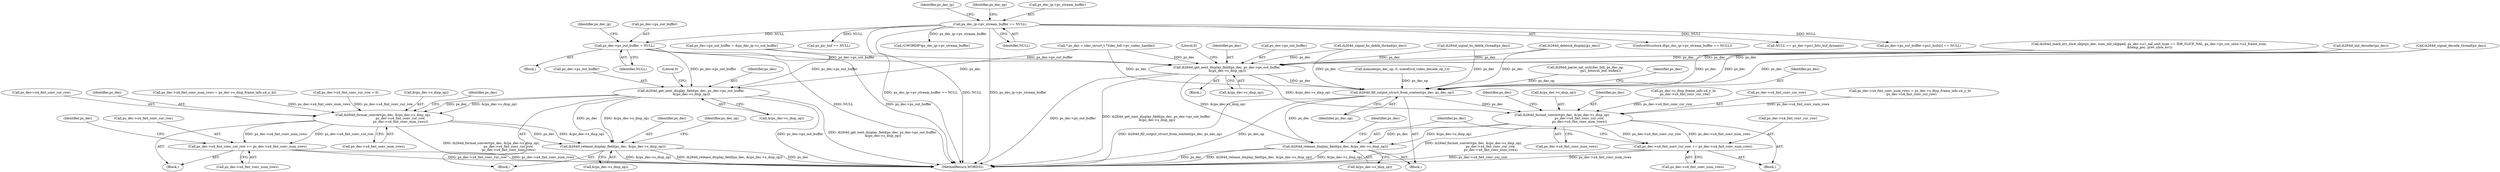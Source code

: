 digraph "0_Android_a78887bcffbc2995cf9ed72e0697acf560875e9e@pointer" {
"1000311" [label="(Call,ps_dec->ps_out_buffer = NULL)"];
"1000260" [label="(Call,ps_dec_ip->pv_stream_buffer == NULL)"];
"1000713" [label="(Call,ih264d_get_next_display_field(ps_dec, ps_dec->ps_out_buffer,\n &(ps_dec->s_disp_op)))"];
"1000745" [label="(Call,ih264d_format_convert(ps_dec, &(ps_dec->s_disp_op),\n                                  ps_dec->u4_fmt_conv_cur_row,\n                                  ps_dec->u4_fmt_conv_num_rows))"];
"1000757" [label="(Call,ps_dec->u4_fmt_conv_cur_row += ps_dec->u4_fmt_conv_num_rows)"];
"1000769" [label="(Call,ih264d_release_display_field(ps_dec, &(ps_dec->s_disp_op)))"];
"1001981" [label="(Call,ih264d_get_next_display_field(ps_dec, ps_dec->ps_out_buffer,\n &(ps_dec->s_disp_op)))"];
"1002009" [label="(Call,ih264d_fill_output_struct_from_context(ps_dec, ps_dec_op))"];
"1002040" [label="(Call,ih264d_format_convert(ps_dec, &(ps_dec->s_disp_op),\n                                  ps_dec->u4_fmt_conv_cur_row,\n                                  ps_dec->u4_fmt_conv_num_rows))"];
"1002052" [label="(Call,ps_dec->u4_fmt_conv_cur_row += ps_dec->u4_fmt_conv_num_rows)"];
"1002059" [label="(Call,ih264d_release_display_field(ps_dec, &(ps_dec->s_disp_op)))"];
"1000151" [label="(Block,)"];
"1000995" [label="(Call,NULL == ps_dec->pu1_bits_buf_dynamic)"];
"1000736" [label="(Call,ps_dec->u4_fmt_conv_num_rows = ps_dec->s_disp_frame_info.u4_y_ht)"];
"1001986" [label="(Call,&(ps_dec->s_disp_op))"];
"1000731" [label="(Call,ps_dec->u4_fmt_conv_cur_row = 0)"];
"1002129" [label="(MethodReturn,WORD32)"];
"1000715" [label="(Call,ps_dec->ps_out_buffer)"];
"1000712" [label="(Block,)"];
"1000747" [label="(Call,&(ps_dec->s_disp_op))"];
"1001514" [label="(Call,ih264d_mark_err_slice_skip(ps_dec, num_mb_skipped, ps_dec->u1_nal_unit_type == IDR_SLICE_NAL, ps_dec->ps_cur_slice->u2_frame_num,\n &temp_poc, prev_slice_err))"];
"1000724" [label="(Literal,0)"];
"1001681" [label="(Call,ih264d_signal_decode_thread(ps_dec))"];
"1002010" [label="(Identifier,ps_dec)"];
"1002026" [label="(Block,)"];
"1002027" [label="(Call,ps_dec->u4_fmt_conv_num_rows = ps_dec->s_disp_frame_info.u4_y_ht\n - ps_dec->u4_fmt_conv_cur_row)"];
"1000771" [label="(Call,&(ps_dec->s_disp_op))"];
"1000406" [label="(Call,ps_dec->ps_out_buffer->pu1_bufs[i] == NULL)"];
"1000896" [label="(Call,ih264d_init_decoder(ps_dec))"];
"1002054" [label="(Identifier,ps_dec)"];
"1002052" [label="(Call,ps_dec->u4_fmt_conv_cur_row += ps_dec->u4_fmt_conv_num_rows)"];
"1000770" [label="(Identifier,ps_dec)"];
"1000623" [label="(Call,ps_pic_buf == NULL)"];
"1001286" [label="(Call,ih264d_parse_nal_unit(dec_hdl, ps_dec_op,\n                              pu1_bitstrm_buf, buflen))"];
"1000759" [label="(Identifier,ps_dec)"];
"1001982" [label="(Identifier,ps_dec)"];
"1000777" [label="(Identifier,ps_dec_op)"];
"1002040" [label="(Call,ih264d_format_convert(ps_dec, &(ps_dec->s_disp_op),\n                                  ps_dec->u4_fmt_conv_cur_row,\n                                  ps_dec->u4_fmt_conv_num_rows))"];
"1000713" [label="(Call,ih264d_get_next_display_field(ps_dec, ps_dec->ps_out_buffer,\n &(ps_dec->s_disp_op)))"];
"1000315" [label="(Identifier,NULL)"];
"1000754" [label="(Call,ps_dec->u4_fmt_conv_num_rows)"];
"1002042" [label="(Call,&(ps_dec->s_disp_op))"];
"1002041" [label="(Identifier,ps_dec)"];
"1000758" [label="(Call,ps_dec->u4_fmt_conv_cur_row)"];
"1000751" [label="(Call,ps_dec->u4_fmt_conv_cur_row)"];
"1001969" [label="(Block,)"];
"1000153" [label="(Call,* ps_dec = (dec_struct_t *)(dec_hdl->pv_codec_handle))"];
"1000745" [label="(Call,ih264d_format_convert(ps_dec, &(ps_dec->s_disp_op),\n                                  ps_dec->u4_fmt_conv_cur_row,\n                                  ps_dec->u4_fmt_conv_num_rows))"];
"1002069" [label="(Identifier,ps_dec)"];
"1000761" [label="(Call,ps_dec->u4_fmt_conv_num_rows)"];
"1000260" [label="(Call,ps_dec_ip->pv_stream_buffer == NULL)"];
"1000746" [label="(Identifier,ps_dec)"];
"1002056" [label="(Call,ps_dec->u4_fmt_conv_num_rows)"];
"1002061" [label="(Call,&(ps_dec->s_disp_op))"];
"1000312" [label="(Call,ps_dec->ps_out_buffer)"];
"1000319" [label="(Identifier,ps_dec_ip)"];
"1000769" [label="(Call,ih264d_release_display_field(ps_dec, &(ps_dec->s_disp_op)))"];
"1001983" [label="(Call,ps_dec->ps_out_buffer)"];
"1000311" [label="(Call,ps_dec->ps_out_buffer = NULL)"];
"1001981" [label="(Call,ih264d_get_next_display_field(ps_dec, ps_dec->ps_out_buffer,\n &(ps_dec->s_disp_op)))"];
"1000976" [label="(Call,(UWORD8*)ps_dec_ip->pv_stream_buffer)"];
"1001980" [label="(Block,)"];
"1000227" [label="(Call,memset(ps_dec_op, 0, sizeof(ivd_video_decode_op_t)))"];
"1000766" [label="(Identifier,ps_dec)"];
"1002031" [label="(Call,ps_dec->s_disp_frame_info.u4_y_ht\n - ps_dec->u4_fmt_conv_cur_row)"];
"1000718" [label="(Call,&(ps_dec->s_disp_op))"];
"1000730" [label="(Block,)"];
"1002049" [label="(Call,ps_dec->u4_fmt_conv_num_rows)"];
"1000264" [label="(Identifier,NULL)"];
"1000714" [label="(Identifier,ps_dec)"];
"1002009" [label="(Call,ih264d_fill_output_struct_from_context(ps_dec, ps_dec_op))"];
"1000283" [label="(Identifier,ps_dec_ip)"];
"1000324" [label="(Call,ps_dec->ps_out_buffer = &ps_dec_ip->s_out_buffer)"];
"1002053" [label="(Call,ps_dec->u4_fmt_conv_cur_row)"];
"1000259" [label="(ControlStructure,if(ps_dec_ip->pv_stream_buffer == NULL))"];
"1000757" [label="(Call,ps_dec->u4_fmt_conv_cur_row += ps_dec->u4_fmt_conv_num_rows)"];
"1001845" [label="(Call,ih264d_deblock_display(ps_dec))"];
"1002059" [label="(Call,ih264d_release_display_field(ps_dec, &(ps_dec->s_disp_op)))"];
"1000268" [label="(Identifier,ps_dec_op)"];
"1002011" [label="(Identifier,ps_dec_op)"];
"1001690" [label="(Call,ih264d_signal_bs_deblk_thread(ps_dec))"];
"1002015" [label="(Identifier,ps_dec)"];
"1002046" [label="(Call,ps_dec->u4_fmt_conv_cur_row)"];
"1002060" [label="(Identifier,ps_dec)"];
"1001992" [label="(Literal,0)"];
"1001967" [label="(Call,ih264d_signal_bs_deblk_thread(ps_dec))"];
"1000261" [label="(Call,ps_dec_ip->pv_stream_buffer)"];
"1000311" -> "1000151"  [label="AST: "];
"1000311" -> "1000315"  [label="CFG: "];
"1000312" -> "1000311"  [label="AST: "];
"1000315" -> "1000311"  [label="AST: "];
"1000319" -> "1000311"  [label="CFG: "];
"1000311" -> "1002129"  [label="DDG: ps_dec->ps_out_buffer"];
"1000311" -> "1002129"  [label="DDG: NULL"];
"1000260" -> "1000311"  [label="DDG: NULL"];
"1000311" -> "1000713"  [label="DDG: ps_dec->ps_out_buffer"];
"1000311" -> "1001981"  [label="DDG: ps_dec->ps_out_buffer"];
"1000260" -> "1000259"  [label="AST: "];
"1000260" -> "1000264"  [label="CFG: "];
"1000261" -> "1000260"  [label="AST: "];
"1000264" -> "1000260"  [label="AST: "];
"1000268" -> "1000260"  [label="CFG: "];
"1000283" -> "1000260"  [label="CFG: "];
"1000260" -> "1002129"  [label="DDG: ps_dec_ip->pv_stream_buffer == NULL"];
"1000260" -> "1002129"  [label="DDG: NULL"];
"1000260" -> "1002129"  [label="DDG: ps_dec_ip->pv_stream_buffer"];
"1000260" -> "1000406"  [label="DDG: NULL"];
"1000260" -> "1000623"  [label="DDG: NULL"];
"1000260" -> "1000976"  [label="DDG: ps_dec_ip->pv_stream_buffer"];
"1000260" -> "1000995"  [label="DDG: NULL"];
"1000713" -> "1000712"  [label="AST: "];
"1000713" -> "1000718"  [label="CFG: "];
"1000714" -> "1000713"  [label="AST: "];
"1000715" -> "1000713"  [label="AST: "];
"1000718" -> "1000713"  [label="AST: "];
"1000724" -> "1000713"  [label="CFG: "];
"1000713" -> "1002129"  [label="DDG: ps_dec->ps_out_buffer"];
"1000713" -> "1002129"  [label="DDG: ih264d_get_next_display_field(ps_dec, ps_dec->ps_out_buffer,\n &(ps_dec->s_disp_op))"];
"1000153" -> "1000713"  [label="DDG: ps_dec"];
"1000324" -> "1000713"  [label="DDG: ps_dec->ps_out_buffer"];
"1000713" -> "1000745"  [label="DDG: ps_dec"];
"1000713" -> "1000745"  [label="DDG: &(ps_dec->s_disp_op)"];
"1000713" -> "1000769"  [label="DDG: ps_dec"];
"1000713" -> "1000769"  [label="DDG: &(ps_dec->s_disp_op)"];
"1000745" -> "1000730"  [label="AST: "];
"1000745" -> "1000754"  [label="CFG: "];
"1000746" -> "1000745"  [label="AST: "];
"1000747" -> "1000745"  [label="AST: "];
"1000751" -> "1000745"  [label="AST: "];
"1000754" -> "1000745"  [label="AST: "];
"1000759" -> "1000745"  [label="CFG: "];
"1000745" -> "1002129"  [label="DDG: ih264d_format_convert(ps_dec, &(ps_dec->s_disp_op),\n                                  ps_dec->u4_fmt_conv_cur_row,\n                                  ps_dec->u4_fmt_conv_num_rows)"];
"1000731" -> "1000745"  [label="DDG: ps_dec->u4_fmt_conv_cur_row"];
"1000736" -> "1000745"  [label="DDG: ps_dec->u4_fmt_conv_num_rows"];
"1000745" -> "1000757"  [label="DDG: ps_dec->u4_fmt_conv_num_rows"];
"1000745" -> "1000757"  [label="DDG: ps_dec->u4_fmt_conv_cur_row"];
"1000745" -> "1000769"  [label="DDG: ps_dec"];
"1000745" -> "1000769"  [label="DDG: &(ps_dec->s_disp_op)"];
"1000757" -> "1000730"  [label="AST: "];
"1000757" -> "1000761"  [label="CFG: "];
"1000758" -> "1000757"  [label="AST: "];
"1000761" -> "1000757"  [label="AST: "];
"1000766" -> "1000757"  [label="CFG: "];
"1000757" -> "1002129"  [label="DDG: ps_dec->u4_fmt_conv_cur_row"];
"1000757" -> "1002129"  [label="DDG: ps_dec->u4_fmt_conv_num_rows"];
"1000769" -> "1000712"  [label="AST: "];
"1000769" -> "1000771"  [label="CFG: "];
"1000770" -> "1000769"  [label="AST: "];
"1000771" -> "1000769"  [label="AST: "];
"1000777" -> "1000769"  [label="CFG: "];
"1000769" -> "1002129"  [label="DDG: ih264d_release_display_field(ps_dec, &(ps_dec->s_disp_op))"];
"1000769" -> "1002129"  [label="DDG: ps_dec"];
"1000769" -> "1002129"  [label="DDG: &(ps_dec->s_disp_op)"];
"1001981" -> "1001980"  [label="AST: "];
"1001981" -> "1001986"  [label="CFG: "];
"1001982" -> "1001981"  [label="AST: "];
"1001983" -> "1001981"  [label="AST: "];
"1001986" -> "1001981"  [label="AST: "];
"1001992" -> "1001981"  [label="CFG: "];
"1001981" -> "1002129"  [label="DDG: ps_dec->ps_out_buffer"];
"1001981" -> "1002129"  [label="DDG: ih264d_get_next_display_field(ps_dec, ps_dec->ps_out_buffer,\n &(ps_dec->s_disp_op))"];
"1000896" -> "1001981"  [label="DDG: ps_dec"];
"1001845" -> "1001981"  [label="DDG: ps_dec"];
"1001514" -> "1001981"  [label="DDG: ps_dec"];
"1000153" -> "1001981"  [label="DDG: ps_dec"];
"1001967" -> "1001981"  [label="DDG: ps_dec"];
"1001681" -> "1001981"  [label="DDG: ps_dec"];
"1001690" -> "1001981"  [label="DDG: ps_dec"];
"1000324" -> "1001981"  [label="DDG: ps_dec->ps_out_buffer"];
"1001981" -> "1002009"  [label="DDG: ps_dec"];
"1001981" -> "1002040"  [label="DDG: &(ps_dec->s_disp_op)"];
"1001981" -> "1002059"  [label="DDG: &(ps_dec->s_disp_op)"];
"1002009" -> "1001969"  [label="AST: "];
"1002009" -> "1002011"  [label="CFG: "];
"1002010" -> "1002009"  [label="AST: "];
"1002011" -> "1002009"  [label="AST: "];
"1002015" -> "1002009"  [label="CFG: "];
"1002009" -> "1002129"  [label="DDG: ih264d_fill_output_struct_from_context(ps_dec, ps_dec_op)"];
"1002009" -> "1002129"  [label="DDG: ps_dec_op"];
"1000896" -> "1002009"  [label="DDG: ps_dec"];
"1001845" -> "1002009"  [label="DDG: ps_dec"];
"1001514" -> "1002009"  [label="DDG: ps_dec"];
"1000153" -> "1002009"  [label="DDG: ps_dec"];
"1001967" -> "1002009"  [label="DDG: ps_dec"];
"1001681" -> "1002009"  [label="DDG: ps_dec"];
"1001690" -> "1002009"  [label="DDG: ps_dec"];
"1001286" -> "1002009"  [label="DDG: ps_dec_op"];
"1000227" -> "1002009"  [label="DDG: ps_dec_op"];
"1002009" -> "1002040"  [label="DDG: ps_dec"];
"1002009" -> "1002059"  [label="DDG: ps_dec"];
"1002040" -> "1002026"  [label="AST: "];
"1002040" -> "1002049"  [label="CFG: "];
"1002041" -> "1002040"  [label="AST: "];
"1002042" -> "1002040"  [label="AST: "];
"1002046" -> "1002040"  [label="AST: "];
"1002049" -> "1002040"  [label="AST: "];
"1002054" -> "1002040"  [label="CFG: "];
"1002040" -> "1002129"  [label="DDG: ih264d_format_convert(ps_dec, &(ps_dec->s_disp_op),\n                                  ps_dec->u4_fmt_conv_cur_row,\n                                  ps_dec->u4_fmt_conv_num_rows)"];
"1002031" -> "1002040"  [label="DDG: ps_dec->u4_fmt_conv_cur_row"];
"1002027" -> "1002040"  [label="DDG: ps_dec->u4_fmt_conv_num_rows"];
"1002040" -> "1002052"  [label="DDG: ps_dec->u4_fmt_conv_num_rows"];
"1002040" -> "1002052"  [label="DDG: ps_dec->u4_fmt_conv_cur_row"];
"1002040" -> "1002059"  [label="DDG: ps_dec"];
"1002040" -> "1002059"  [label="DDG: &(ps_dec->s_disp_op)"];
"1002052" -> "1002026"  [label="AST: "];
"1002052" -> "1002056"  [label="CFG: "];
"1002053" -> "1002052"  [label="AST: "];
"1002056" -> "1002052"  [label="AST: "];
"1002060" -> "1002052"  [label="CFG: "];
"1002052" -> "1002129"  [label="DDG: ps_dec->u4_fmt_conv_num_rows"];
"1002052" -> "1002129"  [label="DDG: ps_dec->u4_fmt_conv_cur_row"];
"1002059" -> "1001969"  [label="AST: "];
"1002059" -> "1002061"  [label="CFG: "];
"1002060" -> "1002059"  [label="AST: "];
"1002061" -> "1002059"  [label="AST: "];
"1002069" -> "1002059"  [label="CFG: "];
"1002059" -> "1002129"  [label="DDG: ps_dec"];
"1002059" -> "1002129"  [label="DDG: ih264d_release_display_field(ps_dec, &(ps_dec->s_disp_op))"];
"1002059" -> "1002129"  [label="DDG: &(ps_dec->s_disp_op)"];
}
